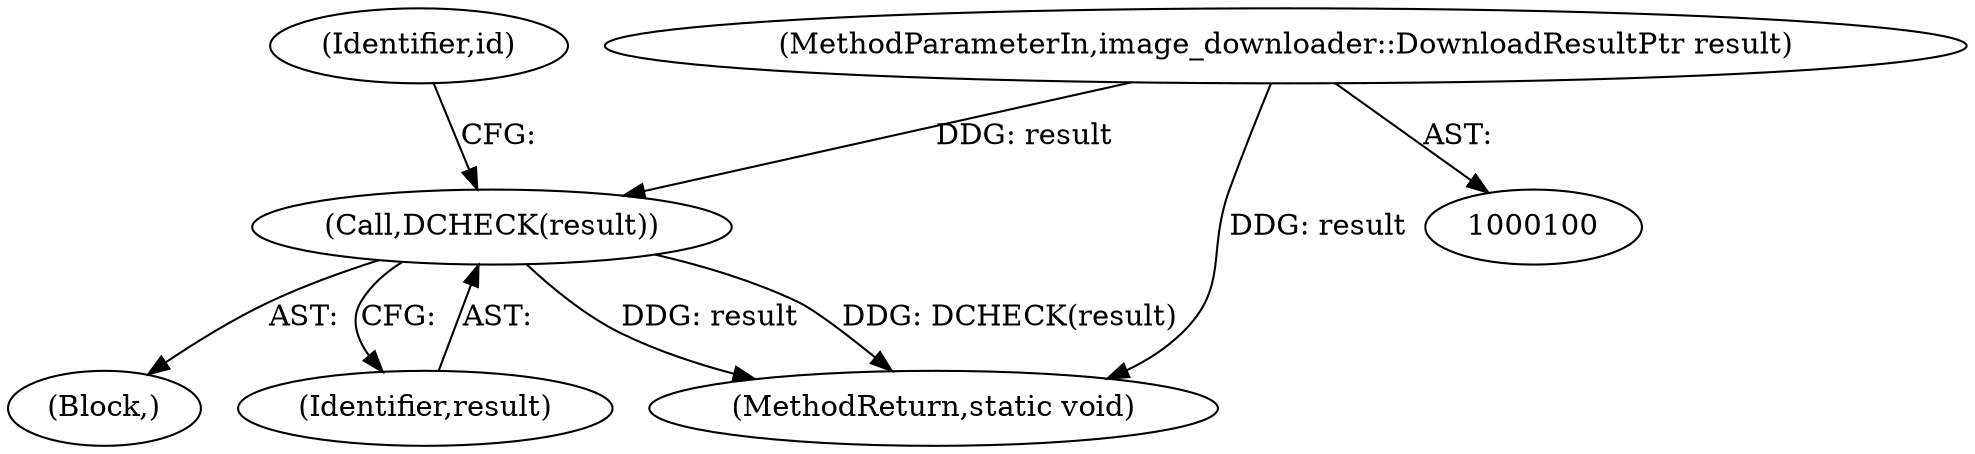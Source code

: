 digraph "1_Chrome_75ca8ffd7bd7c58ace1144df05e1307d8d707662@del" {
"1000106" [label="(Call,DCHECK(result))"];
"1000104" [label="(MethodParameterIn,image_downloader::DownloadResultPtr result)"];
"1000105" [label="(Block,)"];
"1000107" [label="(Identifier,result)"];
"1000106" [label="(Call,DCHECK(result))"];
"1000104" [label="(MethodParameterIn,image_downloader::DownloadResultPtr result)"];
"1000109" [label="(Identifier,id)"];
"1000116" [label="(MethodReturn,static void)"];
"1000106" -> "1000105"  [label="AST: "];
"1000106" -> "1000107"  [label="CFG: "];
"1000107" -> "1000106"  [label="AST: "];
"1000109" -> "1000106"  [label="CFG: "];
"1000106" -> "1000116"  [label="DDG: result"];
"1000106" -> "1000116"  [label="DDG: DCHECK(result)"];
"1000104" -> "1000106"  [label="DDG: result"];
"1000104" -> "1000100"  [label="AST: "];
"1000104" -> "1000116"  [label="DDG: result"];
}

